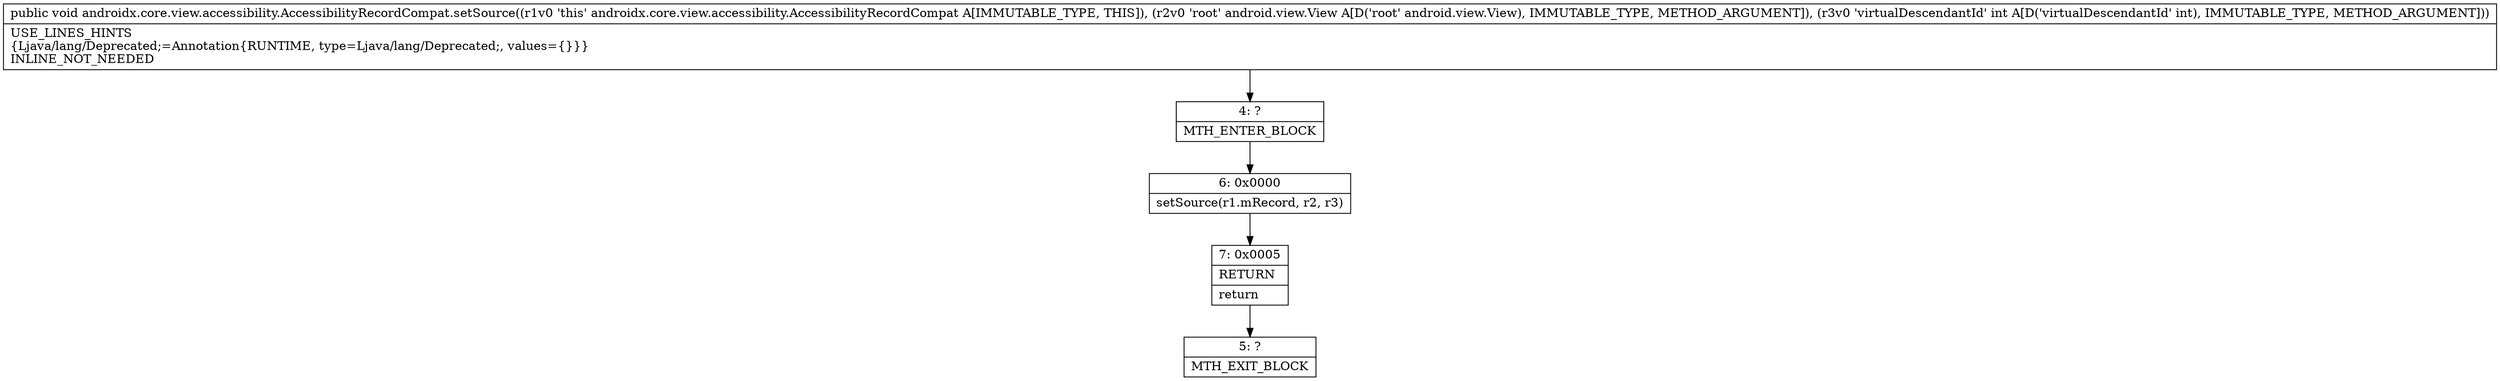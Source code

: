 digraph "CFG forandroidx.core.view.accessibility.AccessibilityRecordCompat.setSource(Landroid\/view\/View;I)V" {
Node_4 [shape=record,label="{4\:\ ?|MTH_ENTER_BLOCK\l}"];
Node_6 [shape=record,label="{6\:\ 0x0000|setSource(r1.mRecord, r2, r3)\l}"];
Node_7 [shape=record,label="{7\:\ 0x0005|RETURN\l|return\l}"];
Node_5 [shape=record,label="{5\:\ ?|MTH_EXIT_BLOCK\l}"];
MethodNode[shape=record,label="{public void androidx.core.view.accessibility.AccessibilityRecordCompat.setSource((r1v0 'this' androidx.core.view.accessibility.AccessibilityRecordCompat A[IMMUTABLE_TYPE, THIS]), (r2v0 'root' android.view.View A[D('root' android.view.View), IMMUTABLE_TYPE, METHOD_ARGUMENT]), (r3v0 'virtualDescendantId' int A[D('virtualDescendantId' int), IMMUTABLE_TYPE, METHOD_ARGUMENT]))  | USE_LINES_HINTS\l\{Ljava\/lang\/Deprecated;=Annotation\{RUNTIME, type=Ljava\/lang\/Deprecated;, values=\{\}\}\}\lINLINE_NOT_NEEDED\l}"];
MethodNode -> Node_4;Node_4 -> Node_6;
Node_6 -> Node_7;
Node_7 -> Node_5;
}

